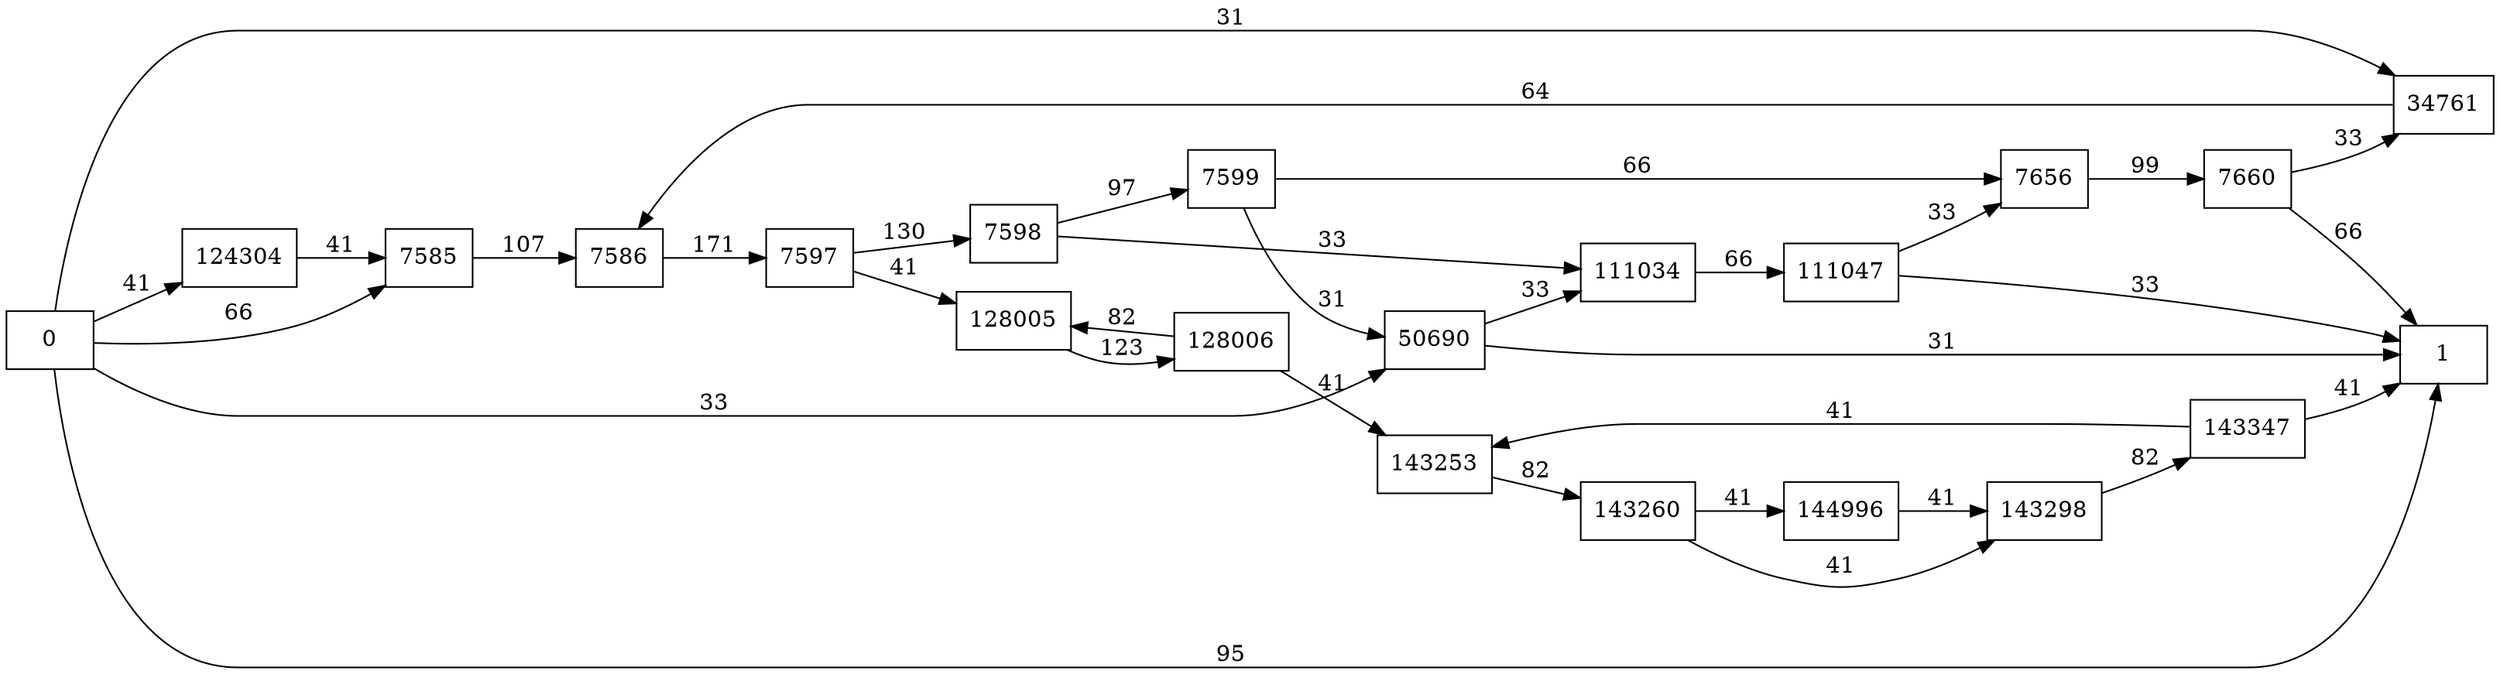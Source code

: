 digraph {
	graph [rankdir=LR]
	node [shape=rectangle]
	7585 -> 7586 [label=107]
	7586 -> 7597 [label=171]
	7597 -> 7598 [label=130]
	7597 -> 128005 [label=41]
	7598 -> 7599 [label=97]
	7598 -> 111034 [label=33]
	7599 -> 7656 [label=66]
	7599 -> 50690 [label=31]
	7656 -> 7660 [label=99]
	7660 -> 1 [label=66]
	7660 -> 34761 [label=33]
	34761 -> 7586 [label=64]
	50690 -> 1 [label=31]
	50690 -> 111034 [label=33]
	111034 -> 111047 [label=66]
	111047 -> 7656 [label=33]
	111047 -> 1 [label=33]
	124304 -> 7585 [label=41]
	128005 -> 128006 [label=123]
	128006 -> 128005 [label=82]
	128006 -> 143253 [label=41]
	143253 -> 143260 [label=82]
	143260 -> 143298 [label=41]
	143260 -> 144996 [label=41]
	143298 -> 143347 [label=82]
	143347 -> 143253 [label=41]
	143347 -> 1 [label=41]
	144996 -> 143298 [label=41]
	0 -> 7585 [label=66]
	0 -> 34761 [label=31]
	0 -> 1 [label=95]
	0 -> 50690 [label=33]
	0 -> 124304 [label=41]
}
